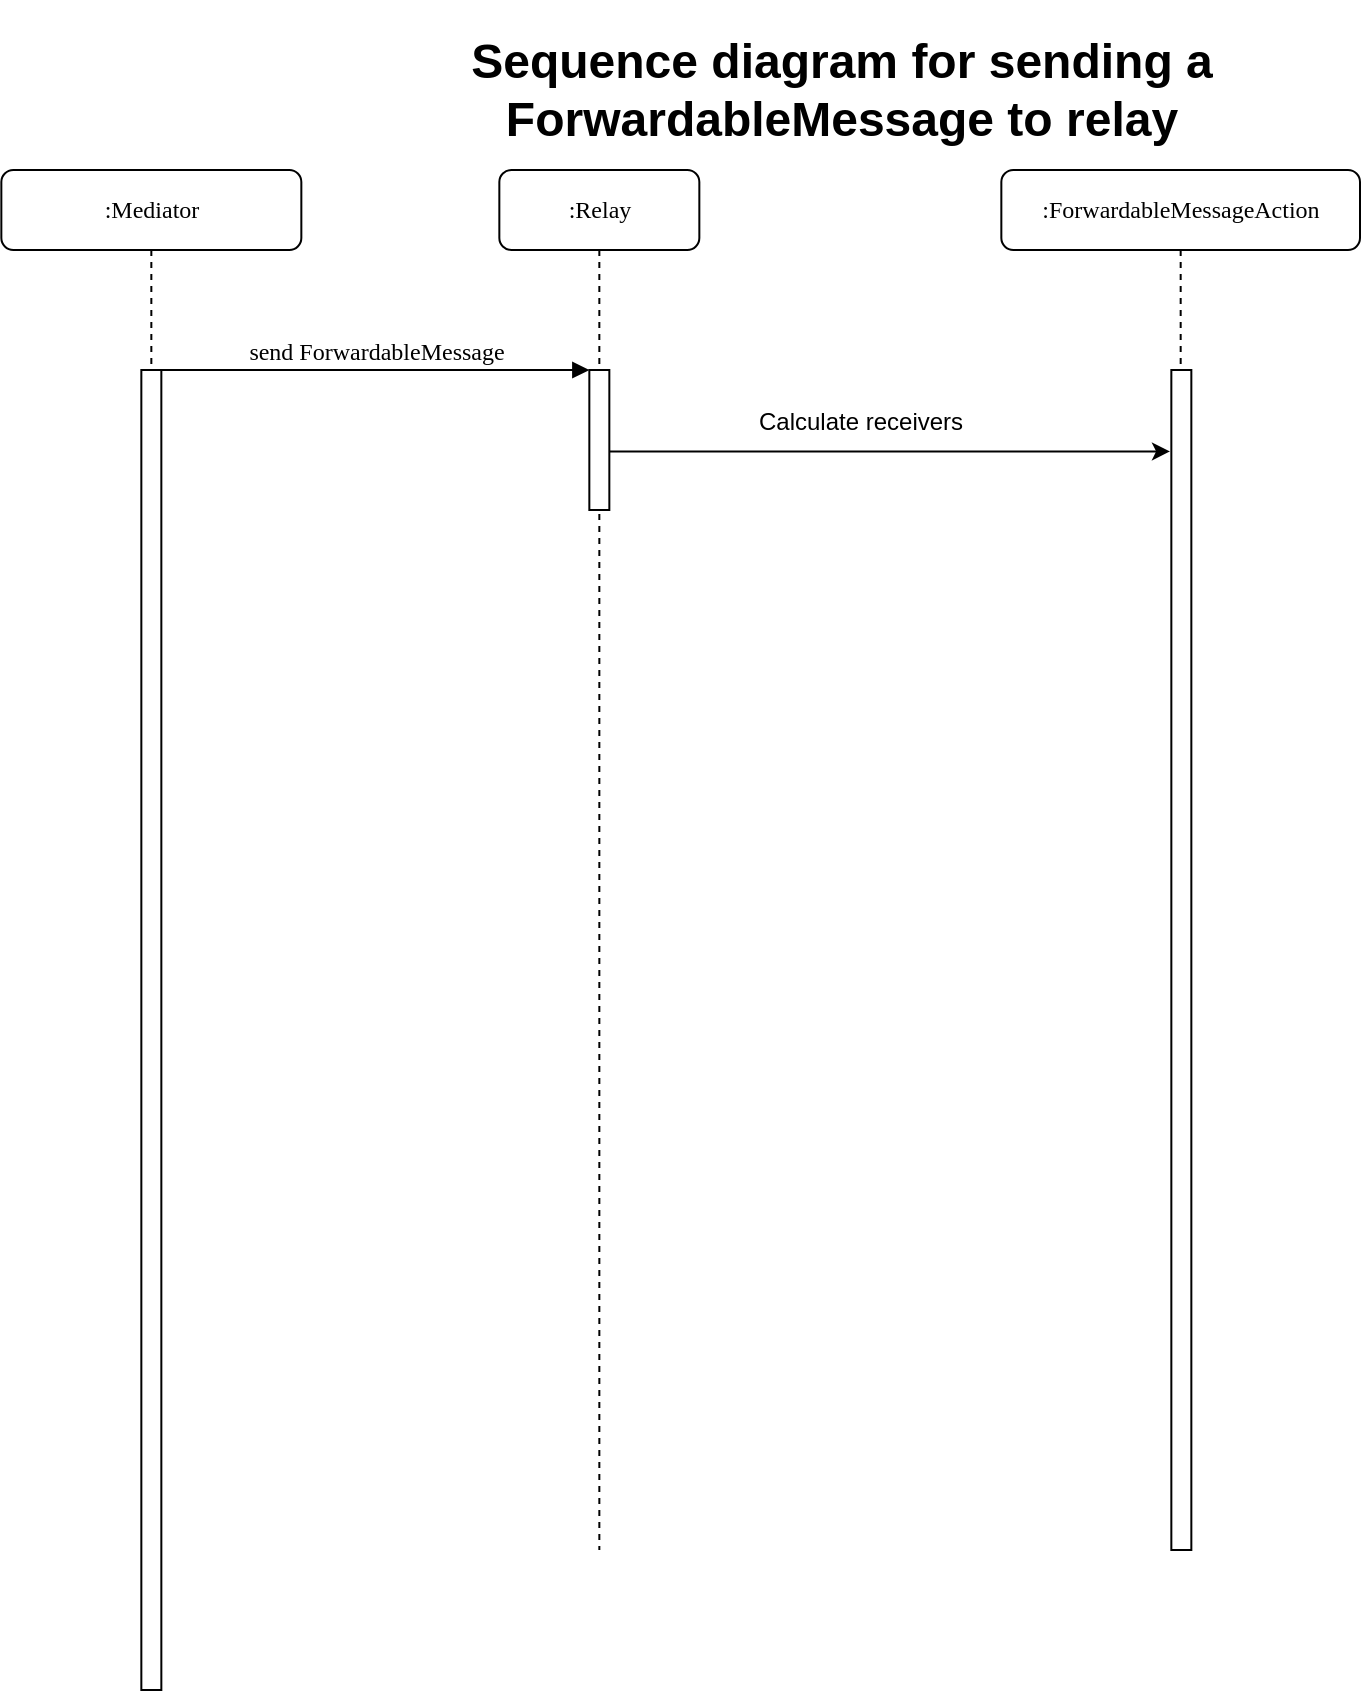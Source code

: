 <mxfile version="12.4.2" type="device" pages="1"><diagram id="jNmw1OtuLjn-EWaEBNeS" name="Seite-1"><mxGraphModel dx="2062" dy="2351" grid="1" gridSize="10" guides="1" tooltips="1" connect="1" arrows="1" fold="1" page="1" pageScale="1" pageWidth="827" pageHeight="1169" math="0" shadow="0"><root><mxCell id="0"/><mxCell id="1" parent="0"/><mxCell id="IQYB_LDoH2JOv2RFWmAn-4" value=":Relay" style="shape=umlLifeline;perimeter=lifelinePerimeter;whiteSpace=wrap;html=1;container=1;collapsible=0;recursiveResize=0;outlineConnect=0;rounded=1;shadow=0;comic=0;labelBackgroundColor=none;strokeWidth=1;fontFamily=Verdana;fontSize=12;align=center;" vertex="1" parent="1"><mxGeometry x="649.67" y="-360" width="100" height="690" as="geometry"/></mxCell><mxCell id="IQYB_LDoH2JOv2RFWmAn-5" value="" style="html=1;points=[];perimeter=orthogonalPerimeter;rounded=0;shadow=0;comic=0;labelBackgroundColor=none;strokeWidth=1;fontFamily=Verdana;fontSize=12;align=center;" vertex="1" parent="IQYB_LDoH2JOv2RFWmAn-4"><mxGeometry x="45" y="100" width="10" height="70" as="geometry"/></mxCell><mxCell id="IQYB_LDoH2JOv2RFWmAn-6" value=":Mediator" style="shape=umlLifeline;perimeter=lifelinePerimeter;whiteSpace=wrap;html=1;container=1;collapsible=0;recursiveResize=0;outlineConnect=0;rounded=1;shadow=0;comic=0;labelBackgroundColor=none;strokeWidth=1;fontFamily=Verdana;fontSize=12;align=center;" vertex="1" parent="1"><mxGeometry x="400.67" y="-360" width="150" height="760" as="geometry"/></mxCell><mxCell id="IQYB_LDoH2JOv2RFWmAn-7" value="" style="html=1;points=[];perimeter=orthogonalPerimeter;rounded=0;shadow=0;comic=0;labelBackgroundColor=none;strokeWidth=1;fontFamily=Verdana;fontSize=12;align=center;" vertex="1" parent="IQYB_LDoH2JOv2RFWmAn-6"><mxGeometry x="70" y="100" width="10" height="660" as="geometry"/></mxCell><mxCell id="IQYB_LDoH2JOv2RFWmAn-8" value="send ForwardableMessage" style="html=1;verticalAlign=bottom;endArrow=block;entryX=0;entryY=0;labelBackgroundColor=none;fontFamily=Verdana;fontSize=12;edgeStyle=elbowEdgeStyle;elbow=vertical;" edge="1" parent="1" source="IQYB_LDoH2JOv2RFWmAn-7" target="IQYB_LDoH2JOv2RFWmAn-5"><mxGeometry relative="1" as="geometry"><mxPoint x="520.67" y="-250" as="sourcePoint"/></mxGeometry></mxCell><mxCell id="IQYB_LDoH2JOv2RFWmAn-9" value="&lt;h1&gt;Sequence diagram for sending a ForwardableMessage to relay&lt;/h1&gt;" style="text;html=1;strokeColor=none;fillColor=none;align=center;verticalAlign=middle;whiteSpace=wrap;rounded=0;" vertex="1" parent="1"><mxGeometry x="620.5" y="-410" width="400" height="20" as="geometry"/></mxCell><mxCell id="IQYB_LDoH2JOv2RFWmAn-10" value=":ForwardableMessageAction" style="shape=umlLifeline;perimeter=lifelinePerimeter;whiteSpace=wrap;html=1;container=1;collapsible=0;recursiveResize=0;outlineConnect=0;rounded=1;shadow=0;comic=0;labelBackgroundColor=none;strokeWidth=1;fontFamily=Verdana;fontSize=12;align=center;" vertex="1" parent="1"><mxGeometry x="900.67" y="-360" width="179.33" height="690" as="geometry"/></mxCell><mxCell id="IQYB_LDoH2JOv2RFWmAn-11" value="" style="html=1;points=[];perimeter=orthogonalPerimeter;rounded=0;shadow=0;comic=0;labelBackgroundColor=none;strokeWidth=1;fontFamily=Verdana;fontSize=12;align=center;" vertex="1" parent="IQYB_LDoH2JOv2RFWmAn-10"><mxGeometry x="85" y="100" width="10" height="590" as="geometry"/></mxCell><mxCell id="IQYB_LDoH2JOv2RFWmAn-16" value="" style="endArrow=classic;html=1;entryX=-0.067;entryY=0.069;entryDx=0;entryDy=0;entryPerimeter=0;" edge="1" parent="1" source="IQYB_LDoH2JOv2RFWmAn-5" target="IQYB_LDoH2JOv2RFWmAn-11"><mxGeometry width="50" height="50" relative="1" as="geometry"><mxPoint x="400.67" y="290" as="sourcePoint"/><mxPoint x="960.67" y="-220" as="targetPoint"/></mxGeometry></mxCell><mxCell id="IQYB_LDoH2JOv2RFWmAn-17" value="Calculate&amp;nbsp;receivers" style="text;html=1;align=center;verticalAlign=middle;resizable=0;points=[];;labelBackgroundColor=#ffffff;" vertex="1" connectable="0" parent="IQYB_LDoH2JOv2RFWmAn-16"><mxGeometry x="-0.25" y="-1" relative="1" as="geometry"><mxPoint x="20" y="-16" as="offset"/></mxGeometry></mxCell></root></mxGraphModel></diagram></mxfile>